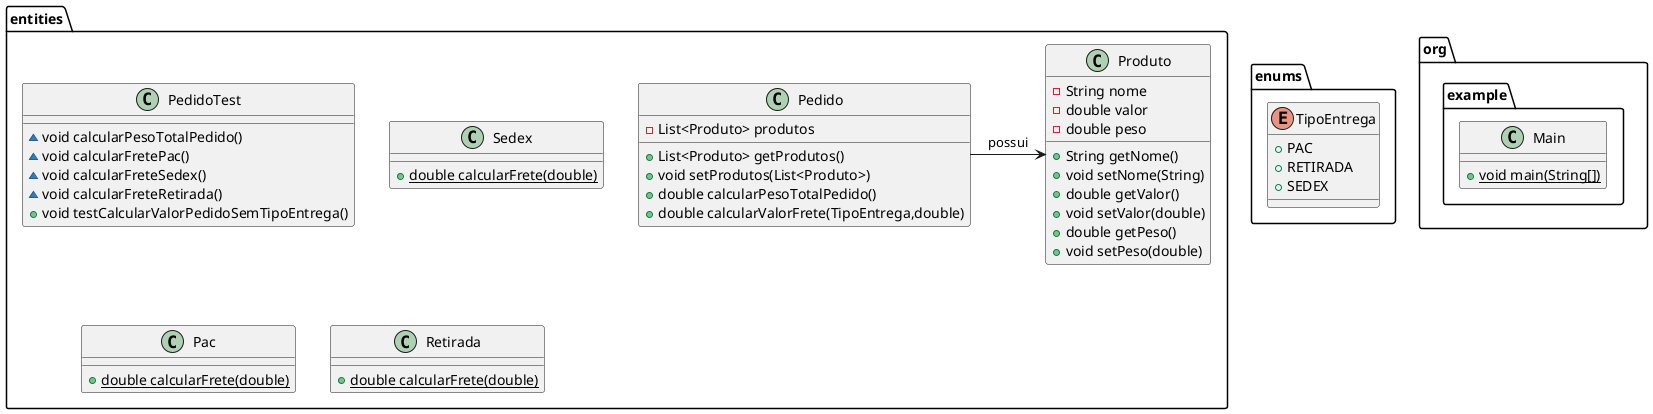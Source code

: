 @startuml
class entities.Pedido {
- List<Produto> produtos
+ List<Produto> getProdutos()
+ void setProdutos(List<Produto>)
+ double calcularPesoTotalPedido()
+ double calcularValorFrete(TipoEntrega,double)
}


enum enums.TipoEntrega {
+  PAC
+  RETIRADA
+  SEDEX
}

class entities.PedidoTest {
~ void calcularPesoTotalPedido()
~ void calcularFretePac()
~ void calcularFreteSedex()
~ void calcularFreteRetirada()
+ void testCalcularValorPedidoSemTipoEntrega()
}

class org.example.Main {
+ {static} void main(String[])
}

class entities.Sedex {
+ {static} double calcularFrete(double)
}

class entities.Produto {
- String nome
- double valor
- double peso
+ String getNome()
+ void setNome(String)
+ double getValor()
+ void setValor(double)
+ double getPeso()
+ void setPeso(double)
}


class entities.Pac {
+ {static} double calcularFrete(double)
}

class entities.Retirada {
+ {static} double calcularFrete(double)
}

Pedido ->  Produto : possui

@enduml